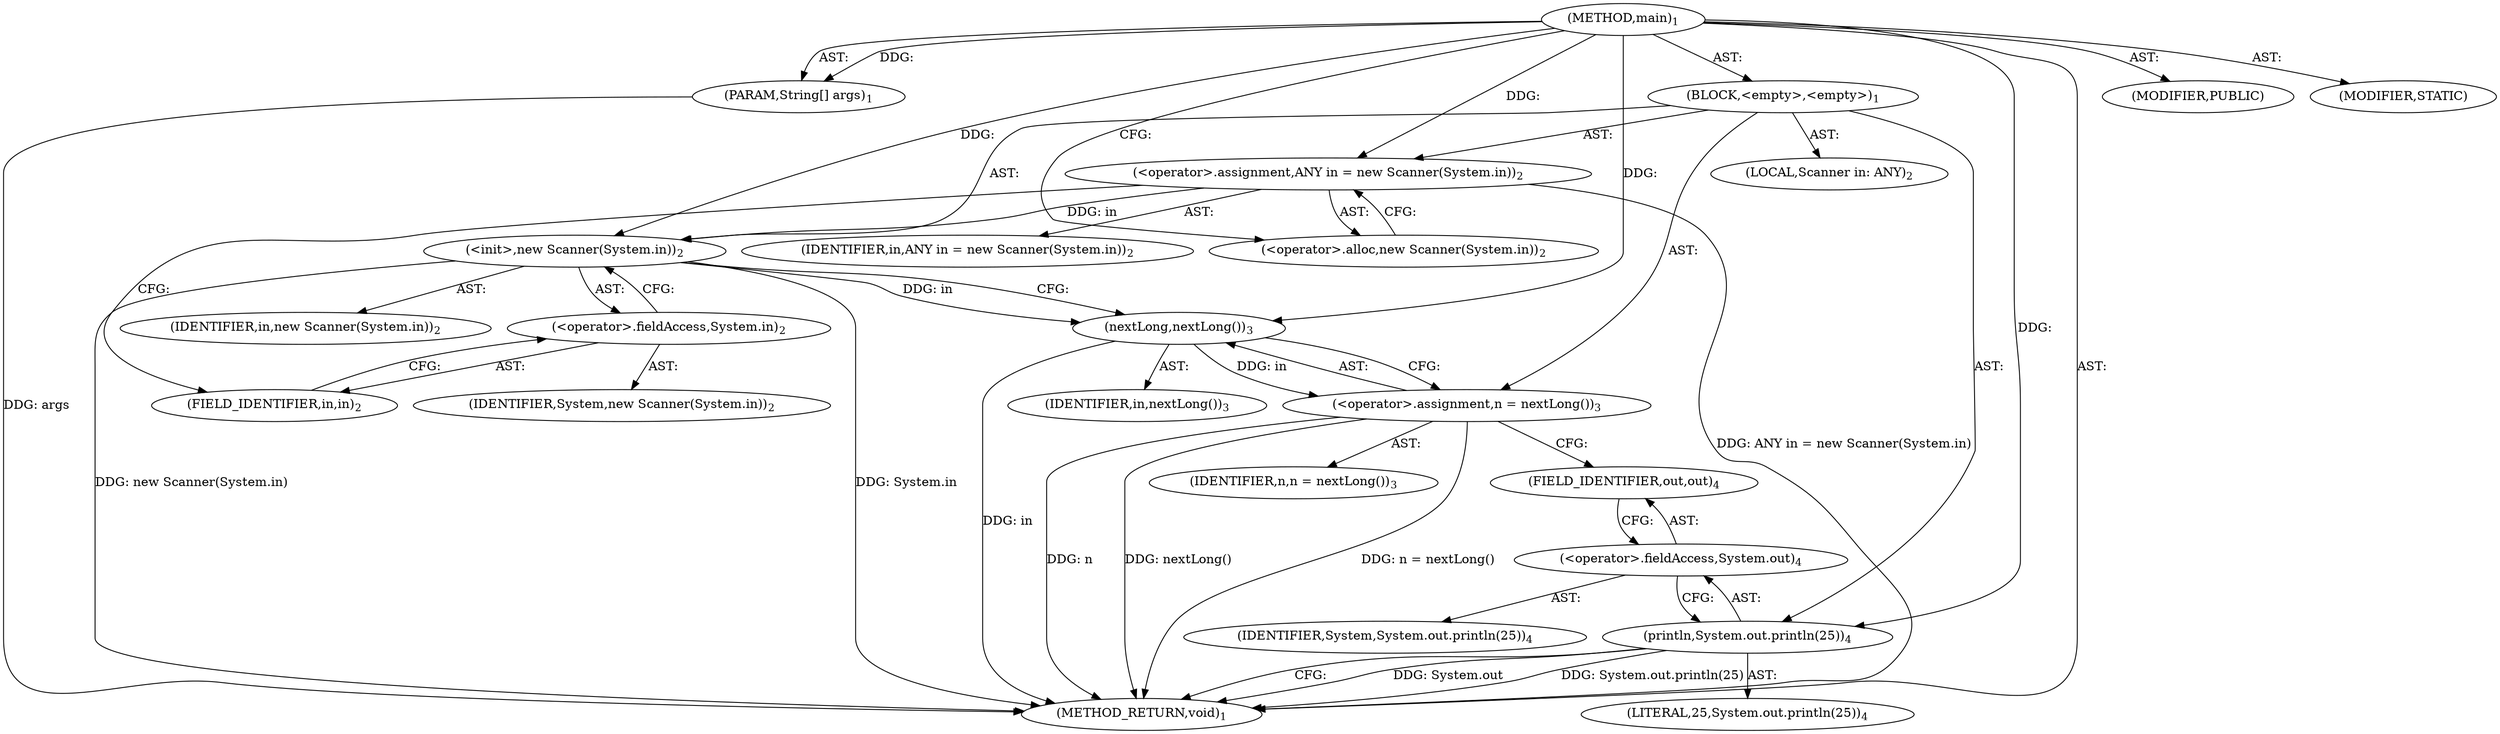 digraph "main" {  
"19" [label = <(METHOD,main)<SUB>1</SUB>> ]
"20" [label = <(PARAM,String[] args)<SUB>1</SUB>> ]
"21" [label = <(BLOCK,&lt;empty&gt;,&lt;empty&gt;)<SUB>1</SUB>> ]
"4" [label = <(LOCAL,Scanner in: ANY)<SUB>2</SUB>> ]
"22" [label = <(&lt;operator&gt;.assignment,ANY in = new Scanner(System.in))<SUB>2</SUB>> ]
"23" [label = <(IDENTIFIER,in,ANY in = new Scanner(System.in))<SUB>2</SUB>> ]
"24" [label = <(&lt;operator&gt;.alloc,new Scanner(System.in))<SUB>2</SUB>> ]
"25" [label = <(&lt;init&gt;,new Scanner(System.in))<SUB>2</SUB>> ]
"3" [label = <(IDENTIFIER,in,new Scanner(System.in))<SUB>2</SUB>> ]
"26" [label = <(&lt;operator&gt;.fieldAccess,System.in)<SUB>2</SUB>> ]
"27" [label = <(IDENTIFIER,System,new Scanner(System.in))<SUB>2</SUB>> ]
"28" [label = <(FIELD_IDENTIFIER,in,in)<SUB>2</SUB>> ]
"29" [label = <(&lt;operator&gt;.assignment,n = nextLong())<SUB>3</SUB>> ]
"30" [label = <(IDENTIFIER,n,n = nextLong())<SUB>3</SUB>> ]
"31" [label = <(nextLong,nextLong())<SUB>3</SUB>> ]
"32" [label = <(IDENTIFIER,in,nextLong())<SUB>3</SUB>> ]
"33" [label = <(println,System.out.println(25))<SUB>4</SUB>> ]
"34" [label = <(&lt;operator&gt;.fieldAccess,System.out)<SUB>4</SUB>> ]
"35" [label = <(IDENTIFIER,System,System.out.println(25))<SUB>4</SUB>> ]
"36" [label = <(FIELD_IDENTIFIER,out,out)<SUB>4</SUB>> ]
"37" [label = <(LITERAL,25,System.out.println(25))<SUB>4</SUB>> ]
"38" [label = <(MODIFIER,PUBLIC)> ]
"39" [label = <(MODIFIER,STATIC)> ]
"40" [label = <(METHOD_RETURN,void)<SUB>1</SUB>> ]
  "19" -> "20"  [ label = "AST: "] 
  "19" -> "21"  [ label = "AST: "] 
  "19" -> "38"  [ label = "AST: "] 
  "19" -> "39"  [ label = "AST: "] 
  "19" -> "40"  [ label = "AST: "] 
  "21" -> "4"  [ label = "AST: "] 
  "21" -> "22"  [ label = "AST: "] 
  "21" -> "25"  [ label = "AST: "] 
  "21" -> "29"  [ label = "AST: "] 
  "21" -> "33"  [ label = "AST: "] 
  "22" -> "23"  [ label = "AST: "] 
  "22" -> "24"  [ label = "AST: "] 
  "25" -> "3"  [ label = "AST: "] 
  "25" -> "26"  [ label = "AST: "] 
  "26" -> "27"  [ label = "AST: "] 
  "26" -> "28"  [ label = "AST: "] 
  "29" -> "30"  [ label = "AST: "] 
  "29" -> "31"  [ label = "AST: "] 
  "31" -> "32"  [ label = "AST: "] 
  "33" -> "34"  [ label = "AST: "] 
  "33" -> "37"  [ label = "AST: "] 
  "34" -> "35"  [ label = "AST: "] 
  "34" -> "36"  [ label = "AST: "] 
  "22" -> "28"  [ label = "CFG: "] 
  "25" -> "31"  [ label = "CFG: "] 
  "29" -> "36"  [ label = "CFG: "] 
  "33" -> "40"  [ label = "CFG: "] 
  "24" -> "22"  [ label = "CFG: "] 
  "26" -> "25"  [ label = "CFG: "] 
  "31" -> "29"  [ label = "CFG: "] 
  "34" -> "33"  [ label = "CFG: "] 
  "28" -> "26"  [ label = "CFG: "] 
  "36" -> "34"  [ label = "CFG: "] 
  "19" -> "24"  [ label = "CFG: "] 
  "20" -> "40"  [ label = "DDG: args"] 
  "22" -> "40"  [ label = "DDG: ANY in = new Scanner(System.in)"] 
  "25" -> "40"  [ label = "DDG: System.in"] 
  "25" -> "40"  [ label = "DDG: new Scanner(System.in)"] 
  "31" -> "40"  [ label = "DDG: in"] 
  "29" -> "40"  [ label = "DDG: nextLong()"] 
  "29" -> "40"  [ label = "DDG: n = nextLong()"] 
  "33" -> "40"  [ label = "DDG: System.out"] 
  "33" -> "40"  [ label = "DDG: System.out.println(25)"] 
  "29" -> "40"  [ label = "DDG: n"] 
  "19" -> "20"  [ label = "DDG: "] 
  "19" -> "22"  [ label = "DDG: "] 
  "31" -> "29"  [ label = "DDG: in"] 
  "22" -> "25"  [ label = "DDG: in"] 
  "19" -> "25"  [ label = "DDG: "] 
  "19" -> "33"  [ label = "DDG: "] 
  "25" -> "31"  [ label = "DDG: in"] 
  "19" -> "31"  [ label = "DDG: "] 
}
